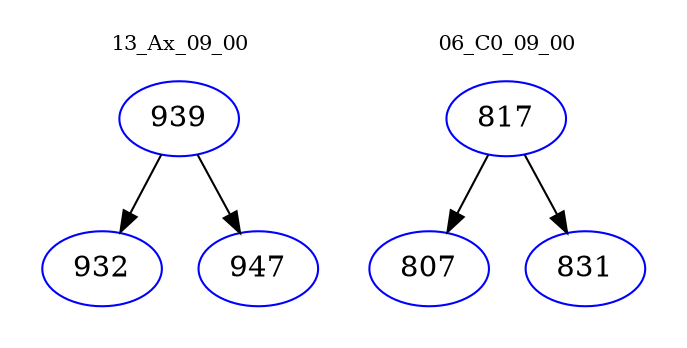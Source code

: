 digraph{
subgraph cluster_0 {
color = white
label = "13_Ax_09_00";
fontsize=10;
T0_939 [label="939", color="blue"]
T0_939 -> T0_932 [color="black"]
T0_932 [label="932", color="blue"]
T0_939 -> T0_947 [color="black"]
T0_947 [label="947", color="blue"]
}
subgraph cluster_1 {
color = white
label = "06_C0_09_00";
fontsize=10;
T1_817 [label="817", color="blue"]
T1_817 -> T1_807 [color="black"]
T1_807 [label="807", color="blue"]
T1_817 -> T1_831 [color="black"]
T1_831 [label="831", color="blue"]
}
}
